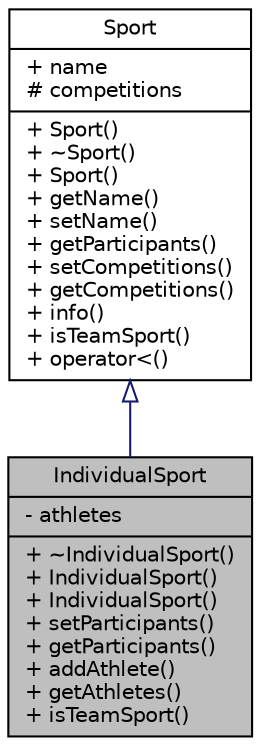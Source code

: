 digraph "IndividualSport"
{
 // LATEX_PDF_SIZE
  edge [fontname="Helvetica",fontsize="10",labelfontname="Helvetica",labelfontsize="10"];
  node [fontname="Helvetica",fontsize="10",shape=record];
  Node1 [label="{IndividualSport\n|- athletes\l|+ ~IndividualSport()\l+ IndividualSport()\l+ IndividualSport()\l+ setParticipants()\l+ getParticipants()\l+ addAthlete()\l+ getAthletes()\l+ isTeamSport()\l}",height=0.2,width=0.4,color="black", fillcolor="grey75", style="filled", fontcolor="black",tooltip=" "];
  Node2 -> Node1 [dir="back",color="midnightblue",fontsize="10",style="solid",arrowtail="onormal",fontname="Helvetica"];
  Node2 [label="{Sport\n|+ name\l# competitions\l|+ Sport()\l+ ~Sport()\l+ Sport()\l+ getName()\l+ setName()\l+ getParticipants()\l+ setCompetitions()\l+ getCompetitions()\l+ info()\l+ isTeamSport()\l+ operator\<()\l}",height=0.2,width=0.4,color="black", fillcolor="white", style="filled",URL="$class_sport.html",tooltip=" "];
}

